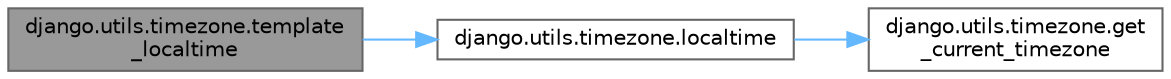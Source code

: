 digraph "django.utils.timezone.template_localtime"
{
 // LATEX_PDF_SIZE
  bgcolor="transparent";
  edge [fontname=Helvetica,fontsize=10,labelfontname=Helvetica,labelfontsize=10];
  node [fontname=Helvetica,fontsize=10,shape=box,height=0.2,width=0.4];
  rankdir="LR";
  Node1 [id="Node000001",label="django.utils.timezone.template\l_localtime",height=0.2,width=0.4,color="gray40", fillcolor="grey60", style="filled", fontcolor="black",tooltip=" "];
  Node1 -> Node2 [id="edge1_Node000001_Node000002",color="steelblue1",style="solid",tooltip=" "];
  Node2 [id="Node000002",label="django.utils.timezone.localtime",height=0.2,width=0.4,color="grey40", fillcolor="white", style="filled",URL="$namespacedjango_1_1utils_1_1timezone.html#acfa9a75b4f17ae5c87e66e6c934051e6",tooltip=" "];
  Node2 -> Node3 [id="edge2_Node000002_Node000003",color="steelblue1",style="solid",tooltip=" "];
  Node3 [id="Node000003",label="django.utils.timezone.get\l_current_timezone",height=0.2,width=0.4,color="grey40", fillcolor="white", style="filled",URL="$namespacedjango_1_1utils_1_1timezone.html#a19895bbccea4280110e7bec55387e4dc",tooltip=" "];
}
